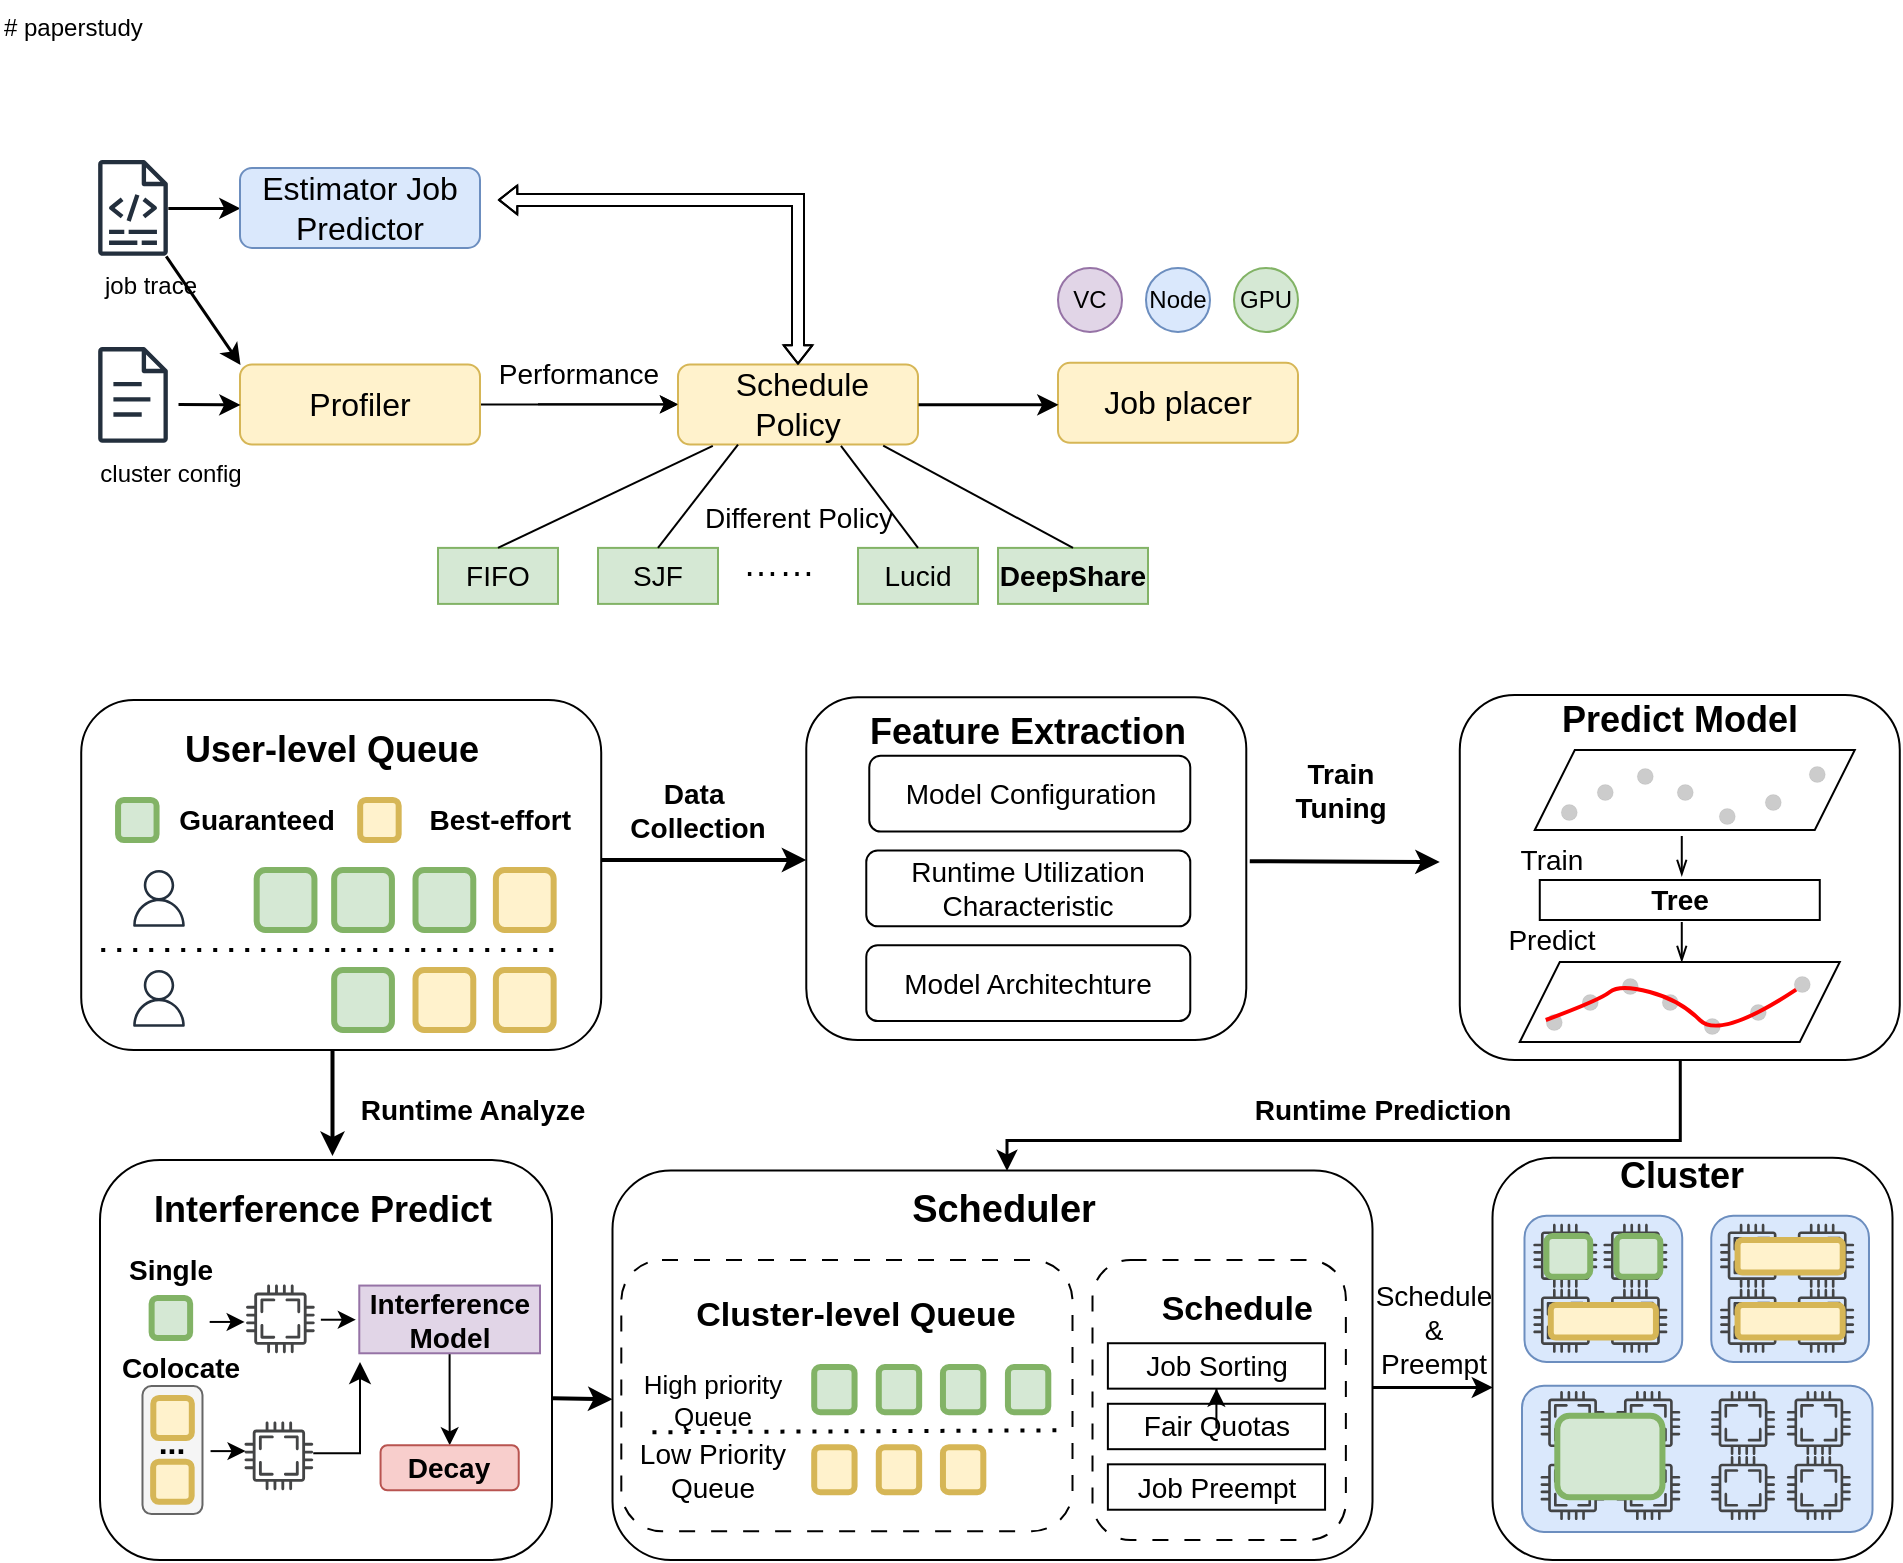 <mxfile version="27.1.4">
  <diagram name="第 1 页" id="ABzZHKfXULCw4IhOzsu9">
    <mxGraphModel dx="1331" dy="750" grid="1" gridSize="10" guides="1" tooltips="1" connect="1" arrows="1" fold="1" page="1" pageScale="1" pageWidth="827" pageHeight="1169" math="0" shadow="0">
      <root>
        <mxCell id="0" />
        <mxCell id="1" parent="0" />
        <mxCell id="UXsoULaOb-CFDUxVeVmg-1" value="# paperstudy" style="text;whiteSpace=wrap;html=1;" parent="1" vertex="1">
          <mxGeometry x="40" y="40" width="100" height="40" as="geometry" />
        </mxCell>
        <mxCell id="UXsoULaOb-CFDUxVeVmg-2" value="" style="sketch=0;outlineConnect=0;fontColor=#232F3E;gradientColor=none;fillColor=#232F3D;strokeColor=none;dashed=0;verticalLabelPosition=bottom;verticalAlign=top;align=center;html=1;fontSize=12;fontStyle=0;aspect=fixed;pointerEvents=1;shape=mxgraph.aws4.document;" parent="1" vertex="1">
          <mxGeometry x="89" y="213.53" width="35" height="47.89" as="geometry" />
        </mxCell>
        <mxCell id="UXsoULaOb-CFDUxVeVmg-3" value="" style="sketch=0;outlineConnect=0;fontColor=#232F3E;gradientColor=none;fillColor=#232F3D;strokeColor=none;dashed=0;verticalLabelPosition=bottom;verticalAlign=top;align=center;html=1;fontSize=12;fontStyle=0;aspect=fixed;pointerEvents=1;shape=mxgraph.aws4.logs;" parent="1" vertex="1">
          <mxGeometry x="89" y="120" width="35" height="47.9" as="geometry" />
        </mxCell>
        <mxCell id="UXsoULaOb-CFDUxVeVmg-4" value="job trace" style="text;html=1;align=center;verticalAlign=middle;resizable=0;points=[];autosize=1;strokeColor=none;fillColor=none;fontFamily=Helvetica;fontSize=12;fontColor=default;" parent="1" vertex="1">
          <mxGeometry x="80" y="167.9" width="70" height="30" as="geometry" />
        </mxCell>
        <mxCell id="UXsoULaOb-CFDUxVeVmg-5" value="cluster config" style="text;html=1;align=center;verticalAlign=middle;resizable=0;points=[];autosize=1;strokeColor=none;fillColor=none;fontFamily=Helvetica;fontSize=12;fontColor=default;" parent="1" vertex="1">
          <mxGeometry x="80" y="262.26" width="90" height="30" as="geometry" />
        </mxCell>
        <mxCell id="UXsoULaOb-CFDUxVeVmg-6" value="" style="endArrow=classic;html=1;rounded=0;fontFamily=Helvetica;fontSize=12;fontColor=default;entryX=0;entryY=0.5;entryDx=0;entryDy=0;strokeWidth=1.5;" parent="1" source="UXsoULaOb-CFDUxVeVmg-3" target="UXsoULaOb-CFDUxVeVmg-8" edge="1">
          <mxGeometry width="50" height="50" relative="1" as="geometry">
            <mxPoint x="98" y="182.95" as="sourcePoint" />
            <mxPoint x="158" y="163.1" as="targetPoint" />
          </mxGeometry>
        </mxCell>
        <mxCell id="UXsoULaOb-CFDUxVeVmg-7" value="" style="endArrow=classic;html=1;rounded=0;fontFamily=Helvetica;fontSize=12;fontColor=default;entryX=0;entryY=0;entryDx=0;entryDy=0;strokeWidth=1.5;" parent="1" source="UXsoULaOb-CFDUxVeVmg-3" target="UXsoULaOb-CFDUxVeVmg-10" edge="1">
          <mxGeometry width="50" height="50" relative="1" as="geometry">
            <mxPoint x="110" y="183.95" as="sourcePoint" />
            <mxPoint x="160" y="204.8" as="targetPoint" />
          </mxGeometry>
        </mxCell>
        <mxCell id="UXsoULaOb-CFDUxVeVmg-8" value="&lt;font style=&quot;font-size: 16px;&quot;&gt;Estimator Job Predictor&lt;/font&gt;" style="rounded=1;whiteSpace=wrap;html=1;strokeColor=#6c8ebf;strokeWidth=1;align=center;verticalAlign=middle;fontFamily=Helvetica;fontSize=14;fillColor=#dae8fc;" parent="1" vertex="1">
          <mxGeometry x="160" y="123.95" width="120" height="40" as="geometry" />
        </mxCell>
        <mxCell id="UXsoULaOb-CFDUxVeVmg-9" value="" style="edgeStyle=orthogonalEdgeStyle;rounded=0;orthogonalLoop=1;jettySize=auto;html=1;fontFamily=Helvetica;fontSize=12;fontColor=default;" parent="1" source="UXsoULaOb-CFDUxVeVmg-10" target="UXsoULaOb-CFDUxVeVmg-12" edge="1">
          <mxGeometry relative="1" as="geometry" />
        </mxCell>
        <mxCell id="UXsoULaOb-CFDUxVeVmg-10" value="&lt;font style=&quot;font-size: 16px;&quot;&gt;Profiler&lt;/font&gt;" style="rounded=1;whiteSpace=wrap;html=1;strokeColor=#d6b656;strokeWidth=1;align=center;verticalAlign=middle;fontFamily=Helvetica;fontSize=15;fillColor=#fff2cc;" parent="1" vertex="1">
          <mxGeometry x="160" y="222.26" width="120" height="40" as="geometry" />
        </mxCell>
        <mxCell id="UXsoULaOb-CFDUxVeVmg-11" value="" style="endArrow=classic;html=1;rounded=0;fontFamily=Helvetica;fontSize=12;fontColor=default;entryX=0;entryY=0.5;entryDx=0;entryDy=0;strokeWidth=1.5;" parent="1" target="UXsoULaOb-CFDUxVeVmg-10" edge="1">
          <mxGeometry width="50" height="50" relative="1" as="geometry">
            <mxPoint x="129" y="241.95" as="sourcePoint" />
            <mxPoint x="150" y="192.26" as="targetPoint" />
          </mxGeometry>
        </mxCell>
        <mxCell id="UXsoULaOb-CFDUxVeVmg-12" value="&lt;font style=&quot;font-size: 16px;&quot;&gt;&amp;nbsp;Schedule Policy&lt;/font&gt;" style="rounded=1;whiteSpace=wrap;html=1;strokeColor=#d6b656;strokeWidth=1;align=center;verticalAlign=middle;fontFamily=Helvetica;fontSize=14;fillColor=#fff2cc;" parent="1" vertex="1">
          <mxGeometry x="379" y="222.26" width="120" height="40" as="geometry" />
        </mxCell>
        <mxCell id="UXsoULaOb-CFDUxVeVmg-13" value="" style="shape=flexArrow;endArrow=classic;startArrow=classic;html=1;rounded=0;fontFamily=Helvetica;fontSize=12;fontColor=default;width=6;endSize=2.714;entryX=0.5;entryY=0;entryDx=0;entryDy=0;startWidth=7.429;startSize=2.714;endWidth=7.429;" parent="1" target="UXsoULaOb-CFDUxVeVmg-12" edge="1">
          <mxGeometry width="100" height="100" relative="1" as="geometry">
            <mxPoint x="289" y="139.95" as="sourcePoint" />
            <mxPoint x="499.52" y="220.57" as="targetPoint" />
            <Array as="points">
              <mxPoint x="439" y="139.95" />
            </Array>
          </mxGeometry>
        </mxCell>
        <mxCell id="UXsoULaOb-CFDUxVeVmg-14" value="&lt;font style=&quot;font-size: 16px;&quot;&gt;Job placer&lt;/font&gt;" style="rounded=1;whiteSpace=wrap;html=1;strokeColor=#d6b656;strokeWidth=1;align=center;verticalAlign=middle;fontFamily=Helvetica;fontSize=14;fillColor=#fff2cc;" parent="1" vertex="1">
          <mxGeometry x="569" y="221.42" width="120" height="40" as="geometry" />
        </mxCell>
        <mxCell id="UXsoULaOb-CFDUxVeVmg-15" value="" style="endArrow=classic;html=1;rounded=0;fontFamily=Helvetica;fontSize=12;fontColor=default;" parent="1" edge="1">
          <mxGeometry width="50" height="50" relative="1" as="geometry">
            <mxPoint x="309" y="242.15" as="sourcePoint" />
            <mxPoint x="379" y="242.15" as="targetPoint" />
          </mxGeometry>
        </mxCell>
        <mxCell id="UXsoULaOb-CFDUxVeVmg-16" value="" style="endArrow=classic;html=1;rounded=0;fontFamily=Helvetica;fontSize=12;fontColor=default;strokeWidth=1.5;" parent="1" edge="1">
          <mxGeometry width="50" height="50" relative="1" as="geometry">
            <mxPoint x="499" y="242.15" as="sourcePoint" />
            <mxPoint x="569" y="242.15" as="targetPoint" />
          </mxGeometry>
        </mxCell>
        <mxCell id="UXsoULaOb-CFDUxVeVmg-17" value="&lt;font style=&quot;font-size: 14px;&quot;&gt;Performance&lt;/font&gt;" style="text;html=1;align=center;verticalAlign=middle;resizable=0;points=[];autosize=1;fontFamily=Helvetica;fontSize=12;strokeWidth=1.5;fontStyle=0" parent="1" vertex="1">
          <mxGeometry x="279" y="212.47" width="100" height="30" as="geometry" />
        </mxCell>
        <mxCell id="UXsoULaOb-CFDUxVeVmg-18" value="Node" style="ellipse;whiteSpace=wrap;html=1;aspect=fixed;fillColor=#dae8fc;strokeColor=#6c8ebf;" parent="1" vertex="1">
          <mxGeometry x="613" y="173.95" width="32" height="32" as="geometry" />
        </mxCell>
        <mxCell id="UXsoULaOb-CFDUxVeVmg-19" value="&lt;font style=&quot;font-size: 14px;&quot;&gt;FIFO&lt;/font&gt;" style="rounded=0;whiteSpace=wrap;html=1;fillColor=#d5e8d4;strokeColor=#82b366;" parent="1" vertex="1">
          <mxGeometry x="259" y="313.95" width="60" height="28" as="geometry" />
        </mxCell>
        <mxCell id="UXsoULaOb-CFDUxVeVmg-20" value="&lt;b&gt;&lt;font style=&quot;font-size: 14px;&quot;&gt;DeepShare&lt;/font&gt;&lt;/b&gt;" style="rounded=0;whiteSpace=wrap;html=1;fillColor=#d5e8d4;strokeColor=#82b366;" parent="1" vertex="1">
          <mxGeometry x="539" y="313.95" width="75" height="28" as="geometry" />
        </mxCell>
        <mxCell id="UXsoULaOb-CFDUxVeVmg-21" value="&lt;font style=&quot;font-size: 14px;&quot;&gt;Lucid&lt;/font&gt;" style="rounded=0;whiteSpace=wrap;html=1;fillColor=#d5e8d4;strokeColor=#82b366;" parent="1" vertex="1">
          <mxGeometry x="469" y="313.95" width="60" height="28" as="geometry" />
        </mxCell>
        <mxCell id="UXsoULaOb-CFDUxVeVmg-22" value="&lt;font style=&quot;font-size: 14px;&quot;&gt;SJF&lt;/font&gt;" style="rounded=0;whiteSpace=wrap;html=1;fillColor=#d5e8d4;strokeColor=#82b366;" parent="1" vertex="1">
          <mxGeometry x="339" y="313.95" width="60" height="28" as="geometry" />
        </mxCell>
        <mxCell id="UXsoULaOb-CFDUxVeVmg-23" value="" style="endArrow=none;html=1;rounded=0;entryX=0.145;entryY=1.016;entryDx=0;entryDy=0;entryPerimeter=0;exitX=0.5;exitY=0;exitDx=0;exitDy=0;" parent="1" source="UXsoULaOb-CFDUxVeVmg-19" target="UXsoULaOb-CFDUxVeVmg-12" edge="1">
          <mxGeometry width="50" height="50" relative="1" as="geometry">
            <mxPoint x="330" y="311.42" as="sourcePoint" />
            <mxPoint x="389" y="273.95" as="targetPoint" />
          </mxGeometry>
        </mxCell>
        <mxCell id="UXsoULaOb-CFDUxVeVmg-24" value="" style="endArrow=none;html=1;rounded=0;entryX=0.25;entryY=1;entryDx=0;entryDy=0;exitX=0.5;exitY=0;exitDx=0;exitDy=0;" parent="1" source="UXsoULaOb-CFDUxVeVmg-22" target="UXsoULaOb-CFDUxVeVmg-12" edge="1">
          <mxGeometry width="50" height="50" relative="1" as="geometry">
            <mxPoint x="403" y="313.95" as="sourcePoint" />
            <mxPoint x="453" y="263.95" as="targetPoint" />
          </mxGeometry>
        </mxCell>
        <mxCell id="UXsoULaOb-CFDUxVeVmg-25" value="" style="endArrow=none;html=1;rounded=0;entryX=0.679;entryY=1.016;entryDx=0;entryDy=0;entryPerimeter=0;exitX=0.5;exitY=0;exitDx=0;exitDy=0;" parent="1" source="UXsoULaOb-CFDUxVeVmg-21" target="UXsoULaOb-CFDUxVeVmg-12" edge="1">
          <mxGeometry width="50" height="50" relative="1" as="geometry">
            <mxPoint x="509" y="313.95" as="sourcePoint" />
            <mxPoint x="559" y="263.95" as="targetPoint" />
          </mxGeometry>
        </mxCell>
        <mxCell id="UXsoULaOb-CFDUxVeVmg-26" value="" style="endArrow=none;html=1;rounded=0;entryX=0.855;entryY=1.014;entryDx=0;entryDy=0;entryPerimeter=0;exitX=0.5;exitY=0;exitDx=0;exitDy=0;" parent="1" source="UXsoULaOb-CFDUxVeVmg-20" target="UXsoULaOb-CFDUxVeVmg-12" edge="1">
          <mxGeometry width="50" height="50" relative="1" as="geometry">
            <mxPoint x="589" y="313.95" as="sourcePoint" />
            <mxPoint x="639" y="263.95" as="targetPoint" />
          </mxGeometry>
        </mxCell>
        <mxCell id="UXsoULaOb-CFDUxVeVmg-27" value="&lt;font style=&quot;font-size: 18px;&quot;&gt;……&lt;/font&gt;" style="text;html=1;align=center;verticalAlign=middle;resizable=0;points=[];autosize=1;strokeColor=none;fillColor=none;" parent="1" vertex="1">
          <mxGeometry x="399" y="301.95" width="60" height="40" as="geometry" />
        </mxCell>
        <mxCell id="UXsoULaOb-CFDUxVeVmg-28" value="&lt;font style=&quot;font-size: 14px;&quot;&gt;Different Policy&lt;/font&gt;" style="text;html=1;align=center;verticalAlign=middle;resizable=0;points=[];autosize=1;strokeColor=none;fillColor=none;" parent="1" vertex="1">
          <mxGeometry x="379" y="283.95" width="120" height="30" as="geometry" />
        </mxCell>
        <mxCell id="UXsoULaOb-CFDUxVeVmg-29" value="GPU" style="ellipse;whiteSpace=wrap;html=1;aspect=fixed;fillColor=#d5e8d4;strokeColor=#82b366;" parent="1" vertex="1">
          <mxGeometry x="657" y="173.95" width="32" height="32" as="geometry" />
        </mxCell>
        <mxCell id="UXsoULaOb-CFDUxVeVmg-30" value="VC" style="ellipse;whiteSpace=wrap;html=1;aspect=fixed;fillColor=#e1d5e7;strokeColor=#9673a6;" parent="1" vertex="1">
          <mxGeometry x="569" y="173.95" width="32" height="32" as="geometry" />
        </mxCell>
        <mxCell id="UXsoULaOb-CFDUxVeVmg-31" value="" style="rounded=1;whiteSpace=wrap;html=1;align=center;verticalAlign=middle;fontFamily=Helvetica;fontSize=12;" parent="1" vertex="1">
          <mxGeometry x="90" y="620" width="226" height="200" as="geometry" />
        </mxCell>
        <mxCell id="UXsoULaOb-CFDUxVeVmg-32" value="" style="edgeStyle=orthogonalEdgeStyle;rounded=0;orthogonalLoop=1;jettySize=auto;html=1;fontFamily=Helvetica;fontSize=12;fontColor=default;strokeWidth=1.5;exitX=0.5;exitY=1;exitDx=0;exitDy=0;" parent="1" source="UXsoULaOb-CFDUxVeVmg-33" target="UXsoULaOb-CFDUxVeVmg-40" edge="1">
          <mxGeometry relative="1" as="geometry">
            <Array as="points">
              <mxPoint x="880.25" y="610" />
              <mxPoint x="543.25" y="610" />
            </Array>
          </mxGeometry>
        </mxCell>
        <mxCell id="UXsoULaOb-CFDUxVeVmg-33" value="" style="rounded=1;whiteSpace=wrap;html=1;align=center;verticalAlign=middle;fontFamily=Helvetica;fontSize=12;" parent="1" vertex="1">
          <mxGeometry x="769.89" y="387.5" width="220" height="182.5" as="geometry" />
        </mxCell>
        <mxCell id="UXsoULaOb-CFDUxVeVmg-34" value="&lt;b style=&quot;&quot;&gt;&lt;font style=&quot;font-size: 18px;&quot;&gt;Predict Model&lt;/font&gt;&lt;/b&gt;" style="rounded=0;whiteSpace=wrap;html=1;strokeColor=none;align=center;verticalAlign=middle;fontFamily=Helvetica;fontSize=12;fontColor=default;fillColor=none;" parent="1" vertex="1">
          <mxGeometry x="774.89" y="385" width="210" height="30" as="geometry" />
        </mxCell>
        <mxCell id="UXsoULaOb-CFDUxVeVmg-35" value="&lt;font style=&quot;font-size: 14px;&quot;&gt;Train&lt;/font&gt;" style="rounded=0;whiteSpace=wrap;html=1;strokeColor=none;align=center;verticalAlign=middle;fontFamily=Helvetica;fontSize=12;fontColor=default;fillColor=none;" parent="1" vertex="1">
          <mxGeometry x="755.89" y="440" width="120" height="60" as="geometry" />
        </mxCell>
        <mxCell id="UXsoULaOb-CFDUxVeVmg-36" value="&lt;font style=&quot;font-size: 14px;&quot;&gt;Predict&lt;/font&gt;" style="rounded=0;whiteSpace=wrap;html=1;strokeColor=none;align=center;verticalAlign=middle;fontFamily=Helvetica;fontSize=12;fontColor=default;fillColor=none;" parent="1" vertex="1">
          <mxGeometry x="755.89" y="480" width="120" height="60" as="geometry" />
        </mxCell>
        <mxCell id="UXsoULaOb-CFDUxVeVmg-37" value="" style="endArrow=classic;html=1;rounded=0;fontFamily=Helvetica;fontSize=12;fontColor=default;strokeWidth=2;" parent="1" edge="1">
          <mxGeometry width="50" height="50" relative="1" as="geometry">
            <mxPoint x="664.89" y="470.58" as="sourcePoint" />
            <mxPoint x="759.89" y="471" as="targetPoint" />
          </mxGeometry>
        </mxCell>
        <mxCell id="UXsoULaOb-CFDUxVeVmg-38" value="&lt;b&gt;&lt;font style=&quot;font-size: 14px;&quot;&gt;Train&lt;/font&gt;&lt;/b&gt;&lt;div&gt;&lt;b&gt;&lt;font style=&quot;font-size: 14px;&quot;&gt;Tuning&lt;/font&gt;&lt;/b&gt;&lt;/div&gt;" style="text;html=1;align=center;verticalAlign=middle;resizable=0;points=[];autosize=1;strokeColor=none;fillColor=none;fontFamily=Helvetica;fontSize=12;fontColor=default;" parent="1" vertex="1">
          <mxGeometry x="674.89" y="410" width="70" height="50" as="geometry" />
        </mxCell>
        <mxCell id="UXsoULaOb-CFDUxVeVmg-39" value="&lt;font style=&quot;font-size: 14px;&quot;&gt;&lt;b&gt;Runtime Analyze&lt;/b&gt;&lt;/font&gt;" style="text;html=1;align=center;verticalAlign=middle;resizable=0;points=[];autosize=1;strokeColor=none;fillColor=none;fontFamily=Helvetica;fontSize=12;fontColor=default;" parent="1" vertex="1">
          <mxGeometry x="206.25" y="580" width="140" height="30" as="geometry" />
        </mxCell>
        <mxCell id="UXsoULaOb-CFDUxVeVmg-40" value="" style="rounded=1;whiteSpace=wrap;html=1;align=center;verticalAlign=middle;fontFamily=Helvetica;fontSize=12;" parent="1" vertex="1">
          <mxGeometry x="346.25" y="625.25" width="380" height="194.75" as="geometry" />
        </mxCell>
        <mxCell id="UXsoULaOb-CFDUxVeVmg-41" value="&lt;b style=&quot;&quot;&gt;&lt;font style=&quot;font-size: 19px;&quot;&gt;Scheduler&lt;/font&gt;&lt;/b&gt;" style="rounded=0;whiteSpace=wrap;html=1;strokeColor=none;align=center;verticalAlign=middle;fontFamily=Helvetica;fontSize=12;fontColor=default;fillColor=none;" parent="1" vertex="1">
          <mxGeometry x="437.14" y="615.25" width="210" height="60" as="geometry" />
        </mxCell>
        <mxCell id="UXsoULaOb-CFDUxVeVmg-42" value="&lt;b style=&quot;&quot;&gt;&lt;font style=&quot;font-size: 18px;&quot;&gt;Interference Predict&lt;/font&gt;&lt;/b&gt;" style="rounded=0;whiteSpace=wrap;html=1;strokeColor=none;align=center;verticalAlign=middle;fontFamily=Helvetica;fontSize=12;fontColor=default;fillColor=none;" parent="1" vertex="1">
          <mxGeometry x="80" y="630" width="243" height="29.75" as="geometry" />
        </mxCell>
        <mxCell id="UXsoULaOb-CFDUxVeVmg-43" value="&lt;font style=&quot;font-size: 14px;&quot;&gt;&lt;b&gt;Runtime Prediction&lt;/b&gt;&lt;/font&gt;" style="text;html=1;align=center;verticalAlign=middle;resizable=0;points=[];autosize=1;strokeColor=none;fillColor=none;fontFamily=Helvetica;fontSize=12;fontColor=default;" parent="1" vertex="1">
          <mxGeometry x="656.25" y="580" width="150" height="30" as="geometry" />
        </mxCell>
        <mxCell id="UXsoULaOb-CFDUxVeVmg-44" value="" style="endArrow=classic;html=1;rounded=0;fontFamily=Helvetica;fontSize=12;fontColor=default;strokeWidth=2;" parent="1" edge="1">
          <mxGeometry width="50" height="50" relative="1" as="geometry">
            <mxPoint x="316.5" y="739.12" as="sourcePoint" />
            <mxPoint x="346.25" y="739.62" as="targetPoint" />
          </mxGeometry>
        </mxCell>
        <mxCell id="UXsoULaOb-CFDUxVeVmg-45" value="" style="endArrow=classic;html=1;rounded=0;strokeWidth=2;" parent="1" edge="1">
          <mxGeometry width="50" height="50" relative="1" as="geometry">
            <mxPoint x="206.25" y="560" as="sourcePoint" />
            <mxPoint x="206.25" y="618" as="targetPoint" />
          </mxGeometry>
        </mxCell>
        <mxCell id="UXsoULaOb-CFDUxVeVmg-46" value="" style="group" parent="1" vertex="1" connectable="0">
          <mxGeometry x="350.25" y="670" width="226" height="135.63" as="geometry" />
        </mxCell>
        <mxCell id="UXsoULaOb-CFDUxVeVmg-47" value="" style="rounded=1;whiteSpace=wrap;html=1;strokeColor=default;align=center;verticalAlign=middle;fontFamily=Helvetica;fontSize=12;fontColor=default;fillColor=none;dashed=1;dashPattern=8 8;" parent="UXsoULaOb-CFDUxVeVmg-46" vertex="1">
          <mxGeometry x="0.404" width="225.596" height="135.63" as="geometry" />
        </mxCell>
        <mxCell id="UXsoULaOb-CFDUxVeVmg-48" value="&lt;b style=&quot;&quot;&gt;&lt;font style=&quot;font-size: 17px;&quot;&gt;Cluster-level Queue&lt;/font&gt;&lt;/b&gt;" style="rounded=0;whiteSpace=wrap;html=1;strokeColor=none;align=center;verticalAlign=middle;fontFamily=Helvetica;fontSize=12;fontColor=default;fillColor=none;" parent="UXsoULaOb-CFDUxVeVmg-46" vertex="1">
          <mxGeometry x="32.286" y="3.087" width="169.5" height="50.467" as="geometry" />
        </mxCell>
        <mxCell id="UXsoULaOb-CFDUxVeVmg-49" value="" style="endArrow=none;dashed=1;html=1;dashPattern=1 3;strokeWidth=2;rounded=0;exitX=0.124;exitY=0.108;exitDx=0;exitDy=0;exitPerimeter=0;" parent="UXsoULaOb-CFDUxVeVmg-46" source="UXsoULaOb-CFDUxVeVmg-55" edge="1">
          <mxGeometry width="50" height="50" relative="1" as="geometry">
            <mxPoint x="8.677" y="85.163" as="sourcePoint" />
            <mxPoint x="217.929" y="85.163" as="targetPoint" />
          </mxGeometry>
        </mxCell>
        <mxCell id="UXsoULaOb-CFDUxVeVmg-50" value="" style="rounded=1;whiteSpace=wrap;html=1;fillColor=#d5e8d4;strokeColor=#82b366;strokeWidth=3;" parent="UXsoULaOb-CFDUxVeVmg-46" vertex="1">
          <mxGeometry x="96.857" y="53.554" width="20.179" height="22.548" as="geometry" />
        </mxCell>
        <mxCell id="UXsoULaOb-CFDUxVeVmg-51" value="" style="rounded=1;whiteSpace=wrap;html=1;fillColor=#d5e8d4;strokeColor=#82b366;strokeWidth=3;" parent="UXsoULaOb-CFDUxVeVmg-46" vertex="1">
          <mxGeometry x="129.143" y="53.554" width="20.179" height="22.548" as="geometry" />
        </mxCell>
        <mxCell id="UXsoULaOb-CFDUxVeVmg-52" value="" style="rounded=1;whiteSpace=wrap;html=1;fillColor=#d5e8d4;strokeColor=#82b366;strokeWidth=3;" parent="UXsoULaOb-CFDUxVeVmg-46" vertex="1">
          <mxGeometry x="161.227" y="53.554" width="20.179" height="22.548" as="geometry" />
        </mxCell>
        <mxCell id="UXsoULaOb-CFDUxVeVmg-53" value="" style="rounded=1;whiteSpace=wrap;html=1;fillColor=#d5e8d4;strokeColor=#82b366;strokeWidth=3;" parent="UXsoULaOb-CFDUxVeVmg-46" vertex="1">
          <mxGeometry x="193.714" y="53.554" width="20.179" height="22.548" as="geometry" />
        </mxCell>
        <mxCell id="UXsoULaOb-CFDUxVeVmg-54" value="&lt;font style=&quot;font-size: 13px;&quot;&gt;High priority Queue&lt;/font&gt;" style="text;whiteSpace=wrap;html=1;fontFamily=Helvetica;fontSize=12;fontColor=default;align=center;" parent="UXsoULaOb-CFDUxVeVmg-46" vertex="1">
          <mxGeometry x="10.004" y="48.009" width="72.643" height="33.641" as="geometry" />
        </mxCell>
        <mxCell id="UXsoULaOb-CFDUxVeVmg-55" value="&lt;font style=&quot;font-size: 14px;&quot;&gt;Low Priority Queue&lt;/font&gt;" style="text;whiteSpace=wrap;html=1;fontFamily=Helvetica;fontSize=12;fontColor=default;align=center;" parent="UXsoULaOb-CFDUxVeVmg-46" vertex="1">
          <mxGeometry x="5.969" y="82.48" width="80.714" height="33.641" as="geometry" />
        </mxCell>
        <mxCell id="UXsoULaOb-CFDUxVeVmg-56" value="" style="rounded=1;whiteSpace=wrap;html=1;fillColor=#fff2cc;strokeColor=#d6b656;strokeWidth=3;" parent="UXsoULaOb-CFDUxVeVmg-46" vertex="1">
          <mxGeometry x="161.227" y="93.574" width="20.179" height="22.548" as="geometry" />
        </mxCell>
        <mxCell id="UXsoULaOb-CFDUxVeVmg-57" value="" style="rounded=1;whiteSpace=wrap;html=1;fillColor=#fff2cc;strokeColor=#d6b656;strokeWidth=3;" parent="UXsoULaOb-CFDUxVeVmg-46" vertex="1">
          <mxGeometry x="129.143" y="93.574" width="20.179" height="22.548" as="geometry" />
        </mxCell>
        <mxCell id="UXsoULaOb-CFDUxVeVmg-58" value="" style="rounded=1;whiteSpace=wrap;html=1;fillColor=#fff2cc;strokeColor=#d6b656;strokeWidth=3;" parent="UXsoULaOb-CFDUxVeVmg-46" vertex="1">
          <mxGeometry x="96.857" y="93.574" width="20.179" height="22.548" as="geometry" />
        </mxCell>
        <mxCell id="UXsoULaOb-CFDUxVeVmg-59" value="" style="group" parent="1" vertex="1" connectable="0">
          <mxGeometry x="600.25" y="670" width="157" height="140" as="geometry" />
        </mxCell>
        <mxCell id="UXsoULaOb-CFDUxVeVmg-60" value="" style="rounded=1;whiteSpace=wrap;html=1;strokeColor=default;align=center;verticalAlign=middle;fontFamily=Helvetica;fontSize=12;fontColor=default;fillColor=none;dashed=1;dashPattern=8 8;" parent="UXsoULaOb-CFDUxVeVmg-59" vertex="1">
          <mxGeometry x="-14" width="126.686" height="140" as="geometry" />
        </mxCell>
        <mxCell id="UXsoULaOb-CFDUxVeVmg-61" value="&lt;font style=&quot;font-size: 14px;&quot;&gt;Job Sorting&lt;/font&gt;" style="rounded=0;whiteSpace=wrap;html=1;strokeColor=default;align=center;verticalAlign=middle;fontFamily=Helvetica;fontSize=12;fontColor=default;fillColor=none;" parent="UXsoULaOb-CFDUxVeVmg-59" vertex="1">
          <mxGeometry x="-6.308" y="41.622" width="108.588" height="22.703" as="geometry" />
        </mxCell>
        <mxCell id="UXsoULaOb-CFDUxVeVmg-62" value="&lt;font style=&quot;font-size: 14px;&quot;&gt;Fair Quotas&lt;/font&gt;" style="rounded=0;whiteSpace=wrap;html=1;strokeColor=default;align=center;verticalAlign=middle;fontFamily=Helvetica;fontSize=12;fontColor=default;fillColor=none;" parent="UXsoULaOb-CFDUxVeVmg-59" vertex="1">
          <mxGeometry x="-6.308" y="71.892" width="108.588" height="22.703" as="geometry" />
        </mxCell>
        <mxCell id="UXsoULaOb-CFDUxVeVmg-63" value="&lt;font style=&quot;font-size: 14px;&quot;&gt;Job Preempt&lt;/font&gt;" style="rounded=0;whiteSpace=wrap;html=1;strokeColor=default;align=center;verticalAlign=middle;fontFamily=Helvetica;fontSize=12;fontColor=default;fillColor=none;" parent="UXsoULaOb-CFDUxVeVmg-59" vertex="1">
          <mxGeometry x="-6.308" y="102.162" width="108.588" height="22.703" as="geometry" />
        </mxCell>
        <mxCell id="UXsoULaOb-CFDUxVeVmg-64" style="edgeStyle=orthogonalEdgeStyle;rounded=0;orthogonalLoop=1;jettySize=auto;html=1;exitX=0.5;exitY=1;exitDx=0;exitDy=0;" parent="UXsoULaOb-CFDUxVeVmg-59" source="UXsoULaOb-CFDUxVeVmg-61" target="UXsoULaOb-CFDUxVeVmg-61" edge="1">
          <mxGeometry relative="1" as="geometry" />
        </mxCell>
        <mxCell id="UXsoULaOb-CFDUxVeVmg-65" value="&lt;b style=&quot;&quot;&gt;&lt;font style=&quot;font-size: 17px;&quot;&gt;Schedule&amp;nbsp;&lt;/font&gt;&lt;/b&gt;" style="rounded=0;whiteSpace=wrap;html=1;strokeColor=none;align=center;verticalAlign=middle;fontFamily=Helvetica;fontSize=12;fontColor=default;fillColor=none;" parent="UXsoULaOb-CFDUxVeVmg-59" vertex="1">
          <mxGeometry x="16" width="90" height="50.6" as="geometry" />
        </mxCell>
        <mxCell id="UXsoULaOb-CFDUxVeVmg-66" value="" style="endArrow=classic;html=1;rounded=0;fontFamily=Helvetica;fontSize=12;fontColor=default;strokeWidth=1.5;" parent="UXsoULaOb-CFDUxVeVmg-59" edge="1">
          <mxGeometry width="50" height="50" relative="1" as="geometry">
            <mxPoint x="126" y="63.49" as="sourcePoint" />
            <mxPoint x="186" y="63.49" as="targetPoint" />
          </mxGeometry>
        </mxCell>
        <mxCell id="UXsoULaOb-CFDUxVeVmg-67" value="&lt;font style=&quot;text-wrap-mode: nowrap; font-size: 14px;&quot;&gt;&lt;b&gt;Data&amp;nbsp;&lt;/b&gt;&lt;/font&gt;&lt;div style=&quot;text-wrap-mode: nowrap;&quot;&gt;&lt;font style=&quot;font-size: 14px;&quot;&gt;&lt;b&gt;Collection&lt;/b&gt;&lt;/font&gt;&lt;/div&gt;" style="text;html=1;align=center;verticalAlign=middle;whiteSpace=wrap;rounded=0;" parent="1" vertex="1">
          <mxGeometry x="359.18" y="430" width="60" height="30" as="geometry" />
        </mxCell>
        <mxCell id="UXsoULaOb-CFDUxVeVmg-68" value="" style="endArrow=classic;html=1;rounded=0;fontFamily=Helvetica;fontSize=12;fontColor=default;strokeWidth=2;" parent="1" edge="1">
          <mxGeometry width="50" height="50" relative="1" as="geometry">
            <mxPoint x="336.39" y="470" as="sourcePoint" />
            <mxPoint x="443.14" y="470" as="targetPoint" />
          </mxGeometry>
        </mxCell>
        <mxCell id="UXsoULaOb-CFDUxVeVmg-69" value="" style="group" parent="1" vertex="1" connectable="0">
          <mxGeometry x="443.14" y="380" width="220" height="180" as="geometry" />
        </mxCell>
        <mxCell id="UXsoULaOb-CFDUxVeVmg-70" value="&lt;div&gt;&lt;br&gt;&lt;/div&gt;&lt;div&gt;&lt;br&gt;&lt;/div&gt;&lt;div&gt;&lt;br&gt;&lt;/div&gt;&lt;div&gt;&lt;br&gt;&lt;/div&gt;&lt;div&gt;&lt;br&gt;&lt;/div&gt;&lt;div&gt;&lt;br&gt;&lt;/div&gt;&lt;div&gt;&lt;br&gt;&lt;/div&gt;&lt;div&gt;&lt;br&gt;&lt;/div&gt;" style="rounded=1;whiteSpace=wrap;html=1;align=center;verticalAlign=middle;fontFamily=Helvetica;fontSize=12;" parent="UXsoULaOb-CFDUxVeVmg-69" vertex="1">
          <mxGeometry y="8.571" width="220" height="171.429" as="geometry" />
        </mxCell>
        <mxCell id="UXsoULaOb-CFDUxVeVmg-71" value="&lt;font style=&quot;font-size: 18px;&quot;&gt;&lt;b style=&quot;&quot;&gt;Feature Extraction&lt;/b&gt;&lt;/font&gt;" style="rounded=0;whiteSpace=wrap;html=1;strokeColor=none;align=center;verticalAlign=middle;fontFamily=Helvetica;fontSize=12;fontColor=default;fillColor=none;" parent="UXsoULaOb-CFDUxVeVmg-69" vertex="1">
          <mxGeometry x="6" width="210" height="51.429" as="geometry" />
        </mxCell>
        <mxCell id="UXsoULaOb-CFDUxVeVmg-72" value="" style="group" parent="UXsoULaOb-CFDUxVeVmg-69" vertex="1" connectable="0">
          <mxGeometry x="30" y="37.895" width="162" height="132.632" as="geometry" />
        </mxCell>
        <mxCell id="UXsoULaOb-CFDUxVeVmg-73" value="&lt;font style=&quot;font-size: 14px;&quot;&gt;Model Configuration&lt;/font&gt;" style="rounded=1;whiteSpace=wrap;html=1;align=center;verticalAlign=middle;fontFamily=Helvetica;fontSize=12;" parent="UXsoULaOb-CFDUxVeVmg-72" vertex="1">
          <mxGeometry x="1.5" width="160.5" height="37.895" as="geometry" />
        </mxCell>
        <mxCell id="UXsoULaOb-CFDUxVeVmg-74" value="&lt;span style=&quot;color: light-dark(rgb(0, 0, 0), rgb(255, 255, 255)); background-color: transparent;&quot;&gt;&lt;font style=&quot;font-size: 14px;&quot;&gt;Runtime Utilization Characteristic&lt;/font&gt;&lt;/span&gt;" style="rounded=1;whiteSpace=wrap;html=1;align=center;verticalAlign=middle;fontFamily=Helvetica;fontSize=12;" parent="UXsoULaOb-CFDUxVeVmg-72" vertex="1">
          <mxGeometry y="47.368" width="162" height="37.895" as="geometry" />
        </mxCell>
        <mxCell id="UXsoULaOb-CFDUxVeVmg-75" value="&lt;font style=&quot;font-size: 14px;&quot;&gt;Model Architechture&lt;/font&gt;" style="rounded=1;whiteSpace=wrap;html=1;align=center;verticalAlign=middle;fontFamily=Helvetica;fontSize=12;" parent="UXsoULaOb-CFDUxVeVmg-72" vertex="1">
          <mxGeometry y="94.737" width="162" height="37.895" as="geometry" />
        </mxCell>
        <mxCell id="UXsoULaOb-CFDUxVeVmg-76" value="" style="group" parent="1" vertex="1" connectable="0">
          <mxGeometry x="776.25" y="610" width="210" height="210" as="geometry" />
        </mxCell>
        <mxCell id="UXsoULaOb-CFDUxVeVmg-77" value="&lt;font style=&quot;font-size: 14px;&quot;&gt;&lt;b&gt;Schedule&amp;nbsp;&lt;/b&gt;&lt;/font&gt;&lt;div&gt;&lt;font style=&quot;font-size: 14px;&quot;&gt;&lt;b&gt;&amp;amp;&lt;br&gt;Preempt&lt;/b&gt;&lt;/font&gt;&lt;/div&gt;" style="text;html=1;align=center;verticalAlign=middle;resizable=0;points=[];autosize=1;strokeColor=none;fillColor=none;fontFamily=Helvetica;fontSize=12;fontColor=default;" parent="UXsoULaOb-CFDUxVeVmg-76" vertex="1">
          <mxGeometry x="70" y="75.324" width="90" height="60" as="geometry" />
        </mxCell>
        <mxCell id="UXsoULaOb-CFDUxVeVmg-78" value="&lt;div&gt;&lt;br&gt;&lt;/div&gt;&lt;div&gt;&lt;br&gt;&lt;/div&gt;&lt;div&gt;&lt;br&gt;&lt;/div&gt;&lt;div&gt;&lt;br&gt;&lt;/div&gt;&lt;div&gt;&lt;br&gt;&lt;/div&gt;&lt;div&gt;&lt;br&gt;&lt;/div&gt;&lt;div&gt;&lt;br&gt;&lt;/div&gt;&lt;div&gt;&lt;br&gt;&lt;/div&gt;" style="rounded=1;whiteSpace=wrap;html=1;align=center;verticalAlign=middle;fontFamily=Helvetica;fontSize=12;" parent="UXsoULaOb-CFDUxVeVmg-76" vertex="1">
          <mxGeometry x="10" y="8.912" width="200" height="201.088" as="geometry" />
        </mxCell>
        <mxCell id="UXsoULaOb-CFDUxVeVmg-79" value="&lt;b style=&quot;&quot;&gt;&lt;font style=&quot;font-size: 18px;&quot;&gt;Cluster&lt;/font&gt;&lt;/b&gt;" style="rounded=0;whiteSpace=wrap;html=1;strokeColor=none;align=center;verticalAlign=middle;fontFamily=Helvetica;fontSize=12;fontColor=default;fillColor=none;" parent="UXsoULaOb-CFDUxVeVmg-76" vertex="1">
          <mxGeometry width="210" height="36.561" as="geometry" />
        </mxCell>
        <mxCell id="UXsoULaOb-CFDUxVeVmg-80" value="" style="group" parent="UXsoULaOb-CFDUxVeVmg-76" vertex="1" connectable="0">
          <mxGeometry x="23" y="36.935" width="177.002" height="166.672" as="geometry" />
        </mxCell>
        <mxCell id="UXsoULaOb-CFDUxVeVmg-81" value="" style="group" parent="UXsoULaOb-CFDUxVeVmg-80" vertex="1" connectable="0">
          <mxGeometry width="175.248" height="73.134" as="geometry" />
        </mxCell>
        <mxCell id="UXsoULaOb-CFDUxVeVmg-82" value="" style="rounded=1;whiteSpace=wrap;html=1;fillColor=#dae8fc;strokeColor=#6c8ebf;" parent="UXsoULaOb-CFDUxVeVmg-81" vertex="1">
          <mxGeometry x="3" y="0.914" width="78.861" height="73.134" as="geometry" />
        </mxCell>
        <mxCell id="UXsoULaOb-CFDUxVeVmg-83" value="" style="group" parent="UXsoULaOb-CFDUxVeVmg-81" vertex="1" connectable="0">
          <mxGeometry x="7.381" y="4.977" width="70.099" height="65.008" as="geometry" />
        </mxCell>
        <mxCell id="UXsoULaOb-CFDUxVeVmg-84" value="" style="sketch=0;pointerEvents=1;shadow=0;dashed=0;html=1;strokeColor=none;fillColor=#434445;aspect=fixed;labelPosition=center;verticalLabelPosition=bottom;verticalAlign=top;align=center;outlineConnect=0;shape=mxgraph.vvd.cpu;rounded=1;fontFamily=Helvetica;fontSize=12;fontColor=default;" parent="UXsoULaOb-CFDUxVeVmg-83" vertex="1">
          <mxGeometry x="35.05" width="32.037" height="32.037" as="geometry" />
        </mxCell>
        <mxCell id="UXsoULaOb-CFDUxVeVmg-85" value="" style="sketch=0;pointerEvents=1;shadow=0;dashed=0;html=1;strokeColor=none;fillColor=#434445;aspect=fixed;labelPosition=center;verticalLabelPosition=bottom;verticalAlign=top;align=center;outlineConnect=0;shape=mxgraph.vvd.cpu;rounded=1;fontFamily=Helvetica;fontSize=12;fontColor=default;" parent="UXsoULaOb-CFDUxVeVmg-83" vertex="1">
          <mxGeometry width="32.037" height="32.037" as="geometry" />
        </mxCell>
        <mxCell id="UXsoULaOb-CFDUxVeVmg-86" value="" style="sketch=0;pointerEvents=1;shadow=0;dashed=0;html=1;strokeColor=none;fillColor=#434445;aspect=fixed;labelPosition=center;verticalLabelPosition=bottom;verticalAlign=top;align=center;outlineConnect=0;shape=mxgraph.vvd.cpu;rounded=1;fontFamily=Helvetica;fontSize=12;fontColor=default;" parent="UXsoULaOb-CFDUxVeVmg-83" vertex="1">
          <mxGeometry x="35.05" y="32.504" width="32.037" height="32.037" as="geometry" />
        </mxCell>
        <mxCell id="UXsoULaOb-CFDUxVeVmg-87" value="" style="sketch=0;pointerEvents=1;shadow=0;dashed=0;html=1;strokeColor=none;fillColor=#434445;aspect=fixed;labelPosition=center;verticalLabelPosition=bottom;verticalAlign=top;align=center;outlineConnect=0;shape=mxgraph.vvd.cpu;rounded=1;fontFamily=Helvetica;fontSize=12;fontColor=default;" parent="UXsoULaOb-CFDUxVeVmg-83" vertex="1">
          <mxGeometry y="32.504" width="32.037" height="32.037" as="geometry" />
        </mxCell>
        <mxCell id="UXsoULaOb-CFDUxVeVmg-88" value="" style="rounded=1;whiteSpace=wrap;html=1;fillColor=#fff2cc;strokeColor=#d6b656;strokeWidth=3;" parent="UXsoULaOb-CFDUxVeVmg-83" vertex="1">
          <mxGeometry x="8.762" y="40.63" width="52.574" height="16.252" as="geometry" />
        </mxCell>
        <mxCell id="UXsoULaOb-CFDUxVeVmg-89" value="" style="rounded=1;whiteSpace=wrap;html=1;fillColor=#d5e8d4;strokeColor=#82b366;strokeWidth=3;" parent="UXsoULaOb-CFDUxVeVmg-83" vertex="1">
          <mxGeometry x="6.572" y="6.095" width="21.906" height="20.315" as="geometry" />
        </mxCell>
        <mxCell id="UXsoULaOb-CFDUxVeVmg-90" value="" style="rounded=1;whiteSpace=wrap;html=1;fillColor=#d5e8d4;strokeColor=#82b366;strokeWidth=3;" parent="UXsoULaOb-CFDUxVeVmg-83" vertex="1">
          <mxGeometry x="41.621" y="6.095" width="21.906" height="20.315" as="geometry" />
        </mxCell>
        <mxCell id="UXsoULaOb-CFDUxVeVmg-91" value="" style="group" parent="UXsoULaOb-CFDUxVeVmg-81" vertex="1" connectable="0">
          <mxGeometry x="96.386" y="0.914" width="78.861" height="73.134" as="geometry" />
        </mxCell>
        <mxCell id="UXsoULaOb-CFDUxVeVmg-92" value="" style="rounded=1;whiteSpace=wrap;html=1;fillColor=#dae8fc;strokeColor=#6c8ebf;" parent="UXsoULaOb-CFDUxVeVmg-91" vertex="1">
          <mxGeometry width="78.861" height="73.134" as="geometry" />
        </mxCell>
        <mxCell id="UXsoULaOb-CFDUxVeVmg-93" value="" style="group" parent="UXsoULaOb-CFDUxVeVmg-91" vertex="1" connectable="0">
          <mxGeometry x="4.381" y="4.063" width="70.099" height="65.008" as="geometry" />
        </mxCell>
        <mxCell id="UXsoULaOb-CFDUxVeVmg-94" value="" style="sketch=0;pointerEvents=1;shadow=0;dashed=0;html=1;strokeColor=none;fillColor=#434445;aspect=fixed;labelPosition=center;verticalLabelPosition=bottom;verticalAlign=top;align=center;outlineConnect=0;shape=mxgraph.vvd.cpu;rounded=1;fontFamily=Helvetica;fontSize=12;fontColor=default;" parent="UXsoULaOb-CFDUxVeVmg-93" vertex="1">
          <mxGeometry x="35.05" width="32.037" height="32.037" as="geometry" />
        </mxCell>
        <mxCell id="UXsoULaOb-CFDUxVeVmg-95" value="" style="sketch=0;pointerEvents=1;shadow=0;dashed=0;html=1;strokeColor=none;fillColor=#434445;aspect=fixed;labelPosition=center;verticalLabelPosition=bottom;verticalAlign=top;align=center;outlineConnect=0;shape=mxgraph.vvd.cpu;rounded=1;fontFamily=Helvetica;fontSize=12;fontColor=default;" parent="UXsoULaOb-CFDUxVeVmg-93" vertex="1">
          <mxGeometry width="32.037" height="32.037" as="geometry" />
        </mxCell>
        <mxCell id="UXsoULaOb-CFDUxVeVmg-96" value="" style="sketch=0;pointerEvents=1;shadow=0;dashed=0;html=1;strokeColor=none;fillColor=#434445;aspect=fixed;labelPosition=center;verticalLabelPosition=bottom;verticalAlign=top;align=center;outlineConnect=0;shape=mxgraph.vvd.cpu;rounded=1;fontFamily=Helvetica;fontSize=12;fontColor=default;" parent="UXsoULaOb-CFDUxVeVmg-93" vertex="1">
          <mxGeometry x="35.05" y="32.504" width="32.037" height="32.037" as="geometry" />
        </mxCell>
        <mxCell id="UXsoULaOb-CFDUxVeVmg-97" value="" style="sketch=0;pointerEvents=1;shadow=0;dashed=0;html=1;strokeColor=none;fillColor=#434445;aspect=fixed;labelPosition=center;verticalLabelPosition=bottom;verticalAlign=top;align=center;outlineConnect=0;shape=mxgraph.vvd.cpu;rounded=1;fontFamily=Helvetica;fontSize=12;fontColor=default;" parent="UXsoULaOb-CFDUxVeVmg-93" vertex="1">
          <mxGeometry y="32.504" width="32.037" height="32.037" as="geometry" />
        </mxCell>
        <mxCell id="UXsoULaOb-CFDUxVeVmg-98" value="" style="rounded=1;whiteSpace=wrap;html=1;fillColor=#fff2cc;strokeColor=#d6b656;strokeWidth=3;" parent="UXsoULaOb-CFDUxVeVmg-93" vertex="1">
          <mxGeometry x="8.762" y="8.126" width="52.574" height="16.252" as="geometry" />
        </mxCell>
        <mxCell id="UXsoULaOb-CFDUxVeVmg-99" value="" style="rounded=1;whiteSpace=wrap;html=1;fillColor=#fff2cc;strokeColor=#d6b656;strokeWidth=3;" parent="UXsoULaOb-CFDUxVeVmg-93" vertex="1">
          <mxGeometry x="8.762" y="40.63" width="52.574" height="16.252" as="geometry" />
        </mxCell>
        <mxCell id="UXsoULaOb-CFDUxVeVmg-100" value="" style="group" parent="UXsoULaOb-CFDUxVeVmg-80" vertex="1" connectable="0">
          <mxGeometry x="1.752" y="85.925" width="175.25" height="81.349" as="geometry" />
        </mxCell>
        <mxCell id="UXsoULaOb-CFDUxVeVmg-101" value="" style="rounded=1;whiteSpace=wrap;html=1;fillColor=#dae8fc;strokeColor=#6c8ebf;" parent="UXsoULaOb-CFDUxVeVmg-100" vertex="1">
          <mxGeometry width="175.25" height="73.123" as="geometry" />
        </mxCell>
        <mxCell id="UXsoULaOb-CFDUxVeVmg-102" value="" style="group" parent="UXsoULaOb-CFDUxVeVmg-100" vertex="1" connectable="0">
          <mxGeometry x="9.246" y="2.651" width="75.783" height="65.079" as="geometry" />
        </mxCell>
        <mxCell id="UXsoULaOb-CFDUxVeVmg-103" value="" style="sketch=0;pointerEvents=1;shadow=0;dashed=0;html=1;strokeColor=none;fillColor=#434445;aspect=fixed;labelPosition=center;verticalLabelPosition=bottom;verticalAlign=top;align=center;outlineConnect=0;shape=mxgraph.vvd.cpu;rounded=1;fontFamily=Helvetica;fontSize=12;fontColor=default;" parent="UXsoULaOb-CFDUxVeVmg-102" vertex="1">
          <mxGeometry x="37.891" width="32.037" height="32.037" as="geometry" />
        </mxCell>
        <mxCell id="UXsoULaOb-CFDUxVeVmg-104" value="" style="sketch=0;pointerEvents=1;shadow=0;dashed=0;html=1;strokeColor=none;fillColor=#434445;aspect=fixed;labelPosition=center;verticalLabelPosition=bottom;verticalAlign=top;align=center;outlineConnect=0;shape=mxgraph.vvd.cpu;rounded=1;fontFamily=Helvetica;fontSize=12;fontColor=default;" parent="UXsoULaOb-CFDUxVeVmg-102" vertex="1">
          <mxGeometry width="32.037" height="32.037" as="geometry" />
        </mxCell>
        <mxCell id="UXsoULaOb-CFDUxVeVmg-105" value="" style="sketch=0;pointerEvents=1;shadow=0;dashed=0;html=1;strokeColor=none;fillColor=#434445;aspect=fixed;labelPosition=center;verticalLabelPosition=bottom;verticalAlign=top;align=center;outlineConnect=0;shape=mxgraph.vvd.cpu;rounded=1;fontFamily=Helvetica;fontSize=12;fontColor=default;" parent="UXsoULaOb-CFDUxVeVmg-102" vertex="1">
          <mxGeometry x="37.891" y="32.54" width="32.037" height="32.037" as="geometry" />
        </mxCell>
        <mxCell id="UXsoULaOb-CFDUxVeVmg-106" value="" style="sketch=0;pointerEvents=1;shadow=0;dashed=0;html=1;strokeColor=none;fillColor=#434445;aspect=fixed;labelPosition=center;verticalLabelPosition=bottom;verticalAlign=top;align=center;outlineConnect=0;shape=mxgraph.vvd.cpu;rounded=1;fontFamily=Helvetica;fontSize=12;fontColor=default;" parent="UXsoULaOb-CFDUxVeVmg-102" vertex="1">
          <mxGeometry y="32.54" width="32.037" height="32.037" as="geometry" />
        </mxCell>
        <mxCell id="UXsoULaOb-CFDUxVeVmg-107" value="" style="rounded=1;whiteSpace=wrap;html=1;fillColor=#d5e8d4;strokeColor=#82b366;strokeWidth=3;" parent="UXsoULaOb-CFDUxVeVmg-102" vertex="1">
          <mxGeometry x="8.403" y="12.406" width="52.574" height="40.675" as="geometry" />
        </mxCell>
        <mxCell id="UXsoULaOb-CFDUxVeVmg-108" value="" style="group" parent="UXsoULaOb-CFDUxVeVmg-100" vertex="1" connectable="0">
          <mxGeometry x="94.502" y="0.823" width="75.783" height="65.079" as="geometry" />
        </mxCell>
        <mxCell id="UXsoULaOb-CFDUxVeVmg-109" value="" style="sketch=0;pointerEvents=1;shadow=0;dashed=0;html=1;strokeColor=none;fillColor=#434445;aspect=fixed;labelPosition=center;verticalLabelPosition=bottom;verticalAlign=top;align=center;outlineConnect=0;shape=mxgraph.vvd.cpu;rounded=1;fontFamily=Helvetica;fontSize=12;fontColor=default;" parent="UXsoULaOb-CFDUxVeVmg-108" vertex="1">
          <mxGeometry x="37.891" y="1.828" width="32.037" height="32.037" as="geometry" />
        </mxCell>
        <mxCell id="UXsoULaOb-CFDUxVeVmg-110" value="" style="sketch=0;pointerEvents=1;shadow=0;dashed=0;html=1;strokeColor=none;fillColor=#434445;aspect=fixed;labelPosition=center;verticalLabelPosition=bottom;verticalAlign=top;align=center;outlineConnect=0;shape=mxgraph.vvd.cpu;rounded=1;fontFamily=Helvetica;fontSize=12;fontColor=default;" parent="UXsoULaOb-CFDUxVeVmg-108" vertex="1">
          <mxGeometry y="1.828" width="32.037" height="32.037" as="geometry" />
        </mxCell>
        <mxCell id="UXsoULaOb-CFDUxVeVmg-111" value="" style="sketch=0;pointerEvents=1;shadow=0;dashed=0;html=1;strokeColor=none;fillColor=#434445;aspect=fixed;labelPosition=center;verticalLabelPosition=bottom;verticalAlign=top;align=center;outlineConnect=0;shape=mxgraph.vvd.cpu;rounded=1;fontFamily=Helvetica;fontSize=12;fontColor=default;" parent="UXsoULaOb-CFDUxVeVmg-108" vertex="1">
          <mxGeometry x="37.891" y="34.368" width="32.037" height="32.037" as="geometry" />
        </mxCell>
        <mxCell id="UXsoULaOb-CFDUxVeVmg-112" value="" style="sketch=0;pointerEvents=1;shadow=0;dashed=0;html=1;strokeColor=none;fillColor=#434445;aspect=fixed;labelPosition=center;verticalLabelPosition=bottom;verticalAlign=top;align=center;outlineConnect=0;shape=mxgraph.vvd.cpu;rounded=1;fontFamily=Helvetica;fontSize=12;fontColor=default;" parent="UXsoULaOb-CFDUxVeVmg-108" vertex="1">
          <mxGeometry y="34.368" width="32.037" height="32.037" as="geometry" />
        </mxCell>
        <mxCell id="UXsoULaOb-CFDUxVeVmg-113" value="&lt;span style=&quot;font-size: 14px; text-wrap-mode: nowrap;&quot;&gt;Schedule&lt;br&gt;&amp;amp;&lt;br&gt;Preempt&lt;/span&gt;" style="text;html=1;align=center;verticalAlign=middle;whiteSpace=wrap;rounded=0;" parent="1" vertex="1">
          <mxGeometry x="727.39" y="690" width="60" height="30" as="geometry" />
        </mxCell>
        <mxCell id="UXsoULaOb-CFDUxVeVmg-114" value="" style="group" parent="1" vertex="1" connectable="0">
          <mxGeometry x="90.61" y="385" width="268.57" height="205" as="geometry" />
        </mxCell>
        <mxCell id="UXsoULaOb-CFDUxVeVmg-115" value="" style="group" parent="UXsoULaOb-CFDUxVeVmg-114" vertex="1" connectable="0">
          <mxGeometry width="268.57" height="205" as="geometry" />
        </mxCell>
        <mxCell id="UXsoULaOb-CFDUxVeVmg-116" value="" style="group" parent="UXsoULaOb-CFDUxVeVmg-115" vertex="1" connectable="0">
          <mxGeometry y="40" width="268.57" height="165" as="geometry" />
        </mxCell>
        <mxCell id="UXsoULaOb-CFDUxVeVmg-117" value="" style="rounded=1;whiteSpace=wrap;html=1;fillStyle=auto;" parent="UXsoULaOb-CFDUxVeVmg-116" vertex="1">
          <mxGeometry x="-10" y="-35" width="260" height="175" as="geometry" />
        </mxCell>
        <mxCell id="UXsoULaOb-CFDUxVeVmg-118" value="" style="endArrow=none;dashed=1;html=1;dashPattern=1 3;strokeWidth=2;rounded=0;" parent="UXsoULaOb-CFDUxVeVmg-116" edge="1">
          <mxGeometry width="50" height="50" relative="1" as="geometry">
            <mxPoint y="90" as="sourcePoint" />
            <mxPoint x="231.028" y="90" as="targetPoint" />
          </mxGeometry>
        </mxCell>
        <mxCell id="UXsoULaOb-CFDUxVeVmg-119" value="" style="rounded=1;whiteSpace=wrap;html=1;fillColor=#d5e8d4;strokeColor=#82b366;strokeWidth=3;" parent="UXsoULaOb-CFDUxVeVmg-116" vertex="1">
          <mxGeometry x="77.731" y="50" width="28.879" height="30" as="geometry" />
        </mxCell>
        <mxCell id="UXsoULaOb-CFDUxVeVmg-120" value="" style="rounded=1;whiteSpace=wrap;html=1;fillColor=#d5e8d4;strokeColor=#82b366;strokeWidth=3;" parent="UXsoULaOb-CFDUxVeVmg-116" vertex="1">
          <mxGeometry x="116.477" y="50" width="28.879" height="30" as="geometry" />
        </mxCell>
        <mxCell id="UXsoULaOb-CFDUxVeVmg-121" value="" style="rounded=1;whiteSpace=wrap;html=1;fillColor=#d5e8d4;strokeColor=#82b366;strokeWidth=3;" parent="UXsoULaOb-CFDUxVeVmg-116" vertex="1">
          <mxGeometry x="157.147" y="50" width="28.879" height="30" as="geometry" />
        </mxCell>
        <mxCell id="UXsoULaOb-CFDUxVeVmg-122" value="" style="rounded=1;whiteSpace=wrap;html=1;fillColor=#fff2cc;strokeColor=#d6b656;strokeWidth=3;" parent="UXsoULaOb-CFDUxVeVmg-116" vertex="1">
          <mxGeometry x="197.336" y="50" width="28.879" height="30" as="geometry" />
        </mxCell>
        <mxCell id="UXsoULaOb-CFDUxVeVmg-123" value="" style="rounded=1;whiteSpace=wrap;html=1;fillColor=#d5e8d4;strokeColor=#82b366;strokeWidth=3;" parent="UXsoULaOb-CFDUxVeVmg-116" vertex="1">
          <mxGeometry x="116.477" y="100" width="28.879" height="30" as="geometry" />
        </mxCell>
        <mxCell id="UXsoULaOb-CFDUxVeVmg-124" value="" style="rounded=1;whiteSpace=wrap;html=1;fillColor=#fff2cc;strokeColor=#d6b656;strokeWidth=3;" parent="UXsoULaOb-CFDUxVeVmg-116" vertex="1">
          <mxGeometry x="197.336" y="100" width="28.879" height="30" as="geometry" />
        </mxCell>
        <mxCell id="UXsoULaOb-CFDUxVeVmg-125" value="" style="rounded=1;whiteSpace=wrap;html=1;fillColor=#fff2cc;strokeColor=#d6b656;strokeWidth=3;" parent="UXsoULaOb-CFDUxVeVmg-116" vertex="1">
          <mxGeometry x="157.147" y="100" width="28.879" height="30" as="geometry" />
        </mxCell>
        <mxCell id="UXsoULaOb-CFDUxVeVmg-126" value="" style="sketch=0;outlineConnect=0;fontColor=#232F3E;gradientColor=none;fillColor=#232F3D;strokeColor=none;dashed=0;verticalLabelPosition=bottom;verticalAlign=top;align=center;html=1;fontSize=12;fontStyle=0;aspect=fixed;pointerEvents=1;shape=mxgraph.aws4.user;" parent="UXsoULaOb-CFDUxVeVmg-116" vertex="1">
          <mxGeometry x="15.402" y="50" width="26.953" height="28.368" as="geometry" />
        </mxCell>
        <mxCell id="UXsoULaOb-CFDUxVeVmg-127" value="" style="sketch=0;outlineConnect=0;fontColor=#232F3E;gradientColor=none;fillColor=#232F3D;strokeColor=none;dashed=0;verticalLabelPosition=bottom;verticalAlign=top;align=center;html=1;fontSize=12;fontStyle=0;aspect=fixed;pointerEvents=1;shape=mxgraph.aws4.user;" parent="UXsoULaOb-CFDUxVeVmg-116" vertex="1">
          <mxGeometry x="15.402" y="100" width="26.953" height="28.368" as="geometry" />
        </mxCell>
        <mxCell id="UXsoULaOb-CFDUxVeVmg-128" value="&lt;span style=&quot;text-wrap-mode: wrap;&quot;&gt;&lt;font style=&quot;font-size: 14px;&quot;&gt;&lt;b&gt;Guaranteed&lt;/b&gt;&lt;/font&gt;&lt;/span&gt;" style="text;html=1;align=center;verticalAlign=middle;resizable=0;points=[];autosize=1;strokeColor=none;fillColor=none;" parent="UXsoULaOb-CFDUxVeVmg-116" vertex="1">
          <mxGeometry x="27.678" y="10.0" width="100" height="30" as="geometry" />
        </mxCell>
        <mxCell id="UXsoULaOb-CFDUxVeVmg-129" value="&lt;font style=&quot;font-size: 14px;&quot;&gt;&lt;b style=&quot;&quot;&gt;Best-effort&amp;nbsp;&lt;/b&gt;&lt;/font&gt;&lt;b style=&quot;background-color: transparent; color: light-dark(rgb(0, 0, 0), rgb(255, 255, 255)); font-size: 14px;&quot;&gt;&amp;nbsp;&lt;/b&gt;" style="text;html=1;align=center;verticalAlign=middle;whiteSpace=wrap;rounded=0;" parent="UXsoULaOb-CFDUxVeVmg-116" vertex="1">
          <mxGeometry x="146.561" y="10.0" width="113.589" height="30" as="geometry" />
        </mxCell>
        <mxCell id="UXsoULaOb-CFDUxVeVmg-130" value="" style="rounded=1;whiteSpace=wrap;html=1;fillColor=#fff2cc;strokeColor=#d6b656;strokeWidth=3;" parent="UXsoULaOb-CFDUxVeVmg-116" vertex="1">
          <mxGeometry x="129.475" y="15.0" width="19.252" height="20" as="geometry" />
        </mxCell>
        <mxCell id="UXsoULaOb-CFDUxVeVmg-131" value="" style="rounded=1;whiteSpace=wrap;html=1;fillColor=#d5e8d4;strokeColor=#82b366;strokeWidth=3;" parent="UXsoULaOb-CFDUxVeVmg-116" vertex="1">
          <mxGeometry x="8.426" y="15.0" width="19.252" height="20" as="geometry" />
        </mxCell>
        <mxCell id="UXsoULaOb-CFDUxVeVmg-132" value="&lt;span style=&quot;font-size: 18px;&quot;&gt;&lt;b&gt;User-level Queue&lt;/b&gt;&lt;/span&gt;" style="rounded=0;whiteSpace=wrap;html=1;strokeColor=none;align=center;verticalAlign=middle;fontFamily=Helvetica;fontSize=12;fontColor=default;fillColor=none;" parent="UXsoULaOb-CFDUxVeVmg-115" vertex="1">
          <mxGeometry x="14.439" width="202.15" height="60" as="geometry" />
        </mxCell>
        <mxCell id="UXsoULaOb-CFDUxVeVmg-133" value="" style="group" parent="1" vertex="1" connectable="0">
          <mxGeometry x="787.39" y="415" width="180" height="40" as="geometry" />
        </mxCell>
        <mxCell id="UXsoULaOb-CFDUxVeVmg-134" value="" style="shape=parallelogram;perimeter=parallelogramPerimeter;whiteSpace=wrap;html=1;fixedSize=1;" parent="UXsoULaOb-CFDUxVeVmg-133" vertex="1">
          <mxGeometry x="20" width="160" height="40" as="geometry" />
        </mxCell>
        <mxCell id="UXsoULaOb-CFDUxVeVmg-135" value="" style="ellipse;whiteSpace=wrap;html=1;aspect=fixed;fillColor=#CCCCCC;strokeColor=#666666;strokeWidth=0;gradientColor=none;" parent="UXsoULaOb-CFDUxVeVmg-133" vertex="1">
          <mxGeometry x="33" y="27" width="8" height="8" as="geometry" />
        </mxCell>
        <mxCell id="UXsoULaOb-CFDUxVeVmg-136" value="" style="ellipse;whiteSpace=wrap;html=1;aspect=fixed;fillColor=#CCCCCC;strokeColor=#666666;strokeWidth=0;gradientColor=none;" parent="UXsoULaOb-CFDUxVeVmg-133" vertex="1">
          <mxGeometry x="51" y="17" width="8" height="8" as="geometry" />
        </mxCell>
        <mxCell id="UXsoULaOb-CFDUxVeVmg-137" value="" style="ellipse;whiteSpace=wrap;html=1;aspect=fixed;fillColor=#CCCCCC;strokeColor=#666666;strokeWidth=0;gradientColor=none;" parent="UXsoULaOb-CFDUxVeVmg-133" vertex="1">
          <mxGeometry x="71" y="9" width="8" height="8" as="geometry" />
        </mxCell>
        <mxCell id="UXsoULaOb-CFDUxVeVmg-138" value="" style="ellipse;whiteSpace=wrap;html=1;aspect=fixed;fillColor=#CCCCCC;strokeColor=#666666;strokeWidth=0;gradientColor=none;" parent="UXsoULaOb-CFDUxVeVmg-133" vertex="1">
          <mxGeometry x="91" y="17" width="8" height="8" as="geometry" />
        </mxCell>
        <mxCell id="UXsoULaOb-CFDUxVeVmg-139" value="" style="ellipse;whiteSpace=wrap;html=1;aspect=fixed;fillColor=#CCCCCC;strokeColor=#666666;strokeWidth=0;gradientColor=none;" parent="UXsoULaOb-CFDUxVeVmg-133" vertex="1">
          <mxGeometry x="112" y="29" width="8" height="8" as="geometry" />
        </mxCell>
        <mxCell id="UXsoULaOb-CFDUxVeVmg-140" value="" style="ellipse;whiteSpace=wrap;html=1;aspect=fixed;fillColor=#CCCCCC;strokeColor=#666666;strokeWidth=0;gradientColor=none;" parent="UXsoULaOb-CFDUxVeVmg-133" vertex="1">
          <mxGeometry x="135" y="22" width="8" height="8" as="geometry" />
        </mxCell>
        <mxCell id="UXsoULaOb-CFDUxVeVmg-141" value="" style="ellipse;whiteSpace=wrap;html=1;aspect=fixed;fillColor=#CCCCCC;strokeColor=#666666;strokeWidth=0;gradientColor=none;" parent="UXsoULaOb-CFDUxVeVmg-133" vertex="1">
          <mxGeometry x="157" y="8" width="8" height="8" as="geometry" />
        </mxCell>
        <mxCell id="UXsoULaOb-CFDUxVeVmg-142" value="&lt;font style=&quot;font-size: 14px;&quot;&gt;&lt;b&gt;Tree&lt;/b&gt;&lt;/font&gt;" style="rounded=0;whiteSpace=wrap;html=1;" parent="1" vertex="1">
          <mxGeometry x="809.89" y="480" width="140" height="20" as="geometry" />
        </mxCell>
        <mxCell id="UXsoULaOb-CFDUxVeVmg-143" value="" style="group" parent="1" vertex="1" connectable="0">
          <mxGeometry x="779.89" y="520" width="180" height="40" as="geometry" />
        </mxCell>
        <mxCell id="UXsoULaOb-CFDUxVeVmg-144" value="" style="shape=parallelogram;perimeter=parallelogramPerimeter;whiteSpace=wrap;html=1;fixedSize=1;" parent="UXsoULaOb-CFDUxVeVmg-143" vertex="1">
          <mxGeometry x="20" y="1" width="160" height="40" as="geometry" />
        </mxCell>
        <mxCell id="UXsoULaOb-CFDUxVeVmg-145" value="" style="ellipse;whiteSpace=wrap;html=1;aspect=fixed;fillColor=#CCCCCC;strokeColor=#666666;strokeWidth=0;gradientColor=none;" parent="UXsoULaOb-CFDUxVeVmg-143" vertex="1">
          <mxGeometry x="33" y="27" width="8" height="8" as="geometry" />
        </mxCell>
        <mxCell id="UXsoULaOb-CFDUxVeVmg-146" value="" style="ellipse;whiteSpace=wrap;html=1;aspect=fixed;fillColor=#CCCCCC;strokeColor=#666666;strokeWidth=0;gradientColor=none;" parent="UXsoULaOb-CFDUxVeVmg-143" vertex="1">
          <mxGeometry x="51" y="17" width="8" height="8" as="geometry" />
        </mxCell>
        <mxCell id="UXsoULaOb-CFDUxVeVmg-147" value="" style="ellipse;whiteSpace=wrap;html=1;aspect=fixed;fillColor=#CCCCCC;strokeColor=#666666;strokeWidth=0;gradientColor=none;" parent="UXsoULaOb-CFDUxVeVmg-143" vertex="1">
          <mxGeometry x="71" y="9" width="8" height="8" as="geometry" />
        </mxCell>
        <mxCell id="UXsoULaOb-CFDUxVeVmg-148" value="" style="ellipse;whiteSpace=wrap;html=1;aspect=fixed;fillColor=#CCCCCC;strokeColor=#666666;strokeWidth=0;gradientColor=none;" parent="UXsoULaOb-CFDUxVeVmg-143" vertex="1">
          <mxGeometry x="91" y="17" width="8" height="8" as="geometry" />
        </mxCell>
        <mxCell id="UXsoULaOb-CFDUxVeVmg-149" value="" style="ellipse;whiteSpace=wrap;html=1;aspect=fixed;fillColor=#CCCCCC;strokeColor=#666666;strokeWidth=0;gradientColor=none;" parent="UXsoULaOb-CFDUxVeVmg-143" vertex="1">
          <mxGeometry x="112" y="29" width="8" height="8" as="geometry" />
        </mxCell>
        <mxCell id="UXsoULaOb-CFDUxVeVmg-150" value="" style="ellipse;whiteSpace=wrap;html=1;aspect=fixed;fillColor=#CCCCCC;strokeColor=#666666;strokeWidth=0;gradientColor=none;" parent="UXsoULaOb-CFDUxVeVmg-143" vertex="1">
          <mxGeometry x="135" y="22" width="8" height="8" as="geometry" />
        </mxCell>
        <mxCell id="UXsoULaOb-CFDUxVeVmg-151" value="" style="ellipse;whiteSpace=wrap;html=1;aspect=fixed;fillColor=#CCCCCC;strokeColor=#666666;strokeWidth=0;gradientColor=none;" parent="UXsoULaOb-CFDUxVeVmg-143" vertex="1">
          <mxGeometry x="157" y="8" width="8" height="8" as="geometry" />
        </mxCell>
        <mxCell id="UXsoULaOb-CFDUxVeVmg-152" value="" style="curved=1;endArrow=none;html=1;rounded=0;startFill=0;entryX=0;entryY=1;entryDx=0;entryDy=0;strokeColor=#FF0000;strokeWidth=2;" parent="UXsoULaOb-CFDUxVeVmg-143" target="UXsoULaOb-CFDUxVeVmg-151" edge="1">
          <mxGeometry width="50" height="50" relative="1" as="geometry">
            <mxPoint x="33" y="30" as="sourcePoint" />
            <mxPoint x="83" y="-20" as="targetPoint" />
            <Array as="points">
              <mxPoint x="60" y="20" />
              <mxPoint x="70" y="12" />
              <mxPoint x="100" y="20" />
              <mxPoint x="120" y="40" />
            </Array>
          </mxGeometry>
        </mxCell>
        <mxCell id="UXsoULaOb-CFDUxVeVmg-153" value="" style="endArrow=openThin;html=1;rounded=0;endFill=0;" parent="1" edge="1">
          <mxGeometry width="50" height="50" relative="1" as="geometry">
            <mxPoint x="880.89" y="458" as="sourcePoint" />
            <mxPoint x="880.89" y="478" as="targetPoint" />
          </mxGeometry>
        </mxCell>
        <mxCell id="UXsoULaOb-CFDUxVeVmg-154" value="" style="endArrow=openThin;html=1;rounded=0;endFill=0;" parent="1" edge="1">
          <mxGeometry width="50" height="50" relative="1" as="geometry">
            <mxPoint x="880.89" y="501" as="sourcePoint" />
            <mxPoint x="880.89" y="521" as="targetPoint" />
          </mxGeometry>
        </mxCell>
        <mxCell id="UXsoULaOb-CFDUxVeVmg-155" value="" style="group" parent="1" vertex="1" connectable="0">
          <mxGeometry x="90" y="660" width="220" height="137.03" as="geometry" />
        </mxCell>
        <mxCell id="UXsoULaOb-CFDUxVeVmg-156" value="" style="sketch=0;pointerEvents=1;shadow=0;dashed=0;html=1;strokeColor=none;fillColor=#434445;aspect=fixed;labelPosition=center;verticalLabelPosition=bottom;verticalAlign=top;align=center;outlineConnect=0;shape=mxgraph.vvd.cpu;rounded=1;fontFamily=Helvetica;fontSize=12;fontColor=default;container=0;" parent="UXsoULaOb-CFDUxVeVmg-155" vertex="1">
          <mxGeometry x="73.003" y="22.245" width="34.392" height="34.392" as="geometry" />
        </mxCell>
        <mxCell id="UXsoULaOb-CFDUxVeVmg-157" value="&lt;font style=&quot;font-size: 14px;&quot;&gt;&lt;b&gt;Single&lt;/b&gt;&lt;/font&gt;" style="text;html=1;align=center;verticalAlign=middle;resizable=0;points=[];autosize=1;strokeColor=none;fillColor=none;fontFamily=Helvetica;fontSize=12;fontColor=default;container=0;" parent="UXsoULaOb-CFDUxVeVmg-155" vertex="1">
          <mxGeometry x="0.437" width="70" height="30" as="geometry" />
        </mxCell>
        <mxCell id="UXsoULaOb-CFDUxVeVmg-158" value="" style="sketch=0;pointerEvents=1;shadow=0;dashed=0;html=1;strokeColor=none;fillColor=#434445;aspect=fixed;labelPosition=center;verticalLabelPosition=bottom;verticalAlign=top;align=center;outlineConnect=0;shape=mxgraph.vvd.cpu;rounded=1;fontFamily=Helvetica;fontSize=12;fontColor=default;container=0;" parent="UXsoULaOb-CFDUxVeVmg-155" vertex="1">
          <mxGeometry x="72.233" y="90.748" width="34.392" height="34.392" as="geometry" />
        </mxCell>
        <mxCell id="UXsoULaOb-CFDUxVeVmg-159" value="&lt;font style=&quot;font-size: 14px;&quot;&gt;&lt;b&gt;Colocate&lt;/b&gt;&lt;/font&gt;" style="text;html=1;align=center;verticalAlign=middle;resizable=0;points=[];autosize=1;strokeColor=none;fillColor=none;fontFamily=Helvetica;fontSize=12;fontColor=default;container=0;" parent="UXsoULaOb-CFDUxVeVmg-155" vertex="1">
          <mxGeometry y="48.983" width="80" height="30" as="geometry" />
        </mxCell>
        <mxCell id="UXsoULaOb-CFDUxVeVmg-160" value="" style="edgeStyle=orthogonalEdgeStyle;rounded=0;orthogonalLoop=1;jettySize=auto;html=1;" parent="UXsoULaOb-CFDUxVeVmg-155" source="UXsoULaOb-CFDUxVeVmg-161" target="UXsoULaOb-CFDUxVeVmg-162" edge="1">
          <mxGeometry relative="1" as="geometry" />
        </mxCell>
        <mxCell id="UXsoULaOb-CFDUxVeVmg-161" value="&lt;b style=&quot;&quot;&gt;&lt;font style=&quot;font-size: 14px;&quot;&gt;Interference Model&lt;/font&gt;&lt;/b&gt;" style="rounded=0;whiteSpace=wrap;html=1;strokeColor=#9673a6;align=center;verticalAlign=middle;fontFamily=Helvetica;fontSize=12;fillColor=#e1d5e7;container=0;" parent="UXsoULaOb-CFDUxVeVmg-155" vertex="1">
          <mxGeometry x="129.64" y="22.78" width="90.36" height="33.86" as="geometry" />
        </mxCell>
        <mxCell id="UXsoULaOb-CFDUxVeVmg-162" value="&lt;font style=&quot;font-size: 14px;&quot;&gt;&lt;b&gt;Decay&lt;/b&gt;&lt;/font&gt;" style="rounded=1;whiteSpace=wrap;html=1;fillColor=#f8cecc;strokeColor=#b85450;container=0;" parent="UXsoULaOb-CFDUxVeVmg-155" vertex="1">
          <mxGeometry x="140.28" y="102.652" width="69.084" height="22.488" as="geometry" />
        </mxCell>
        <mxCell id="UXsoULaOb-CFDUxVeVmg-163" value="" style="endArrow=classic;html=1;rounded=0;" parent="UXsoULaOb-CFDUxVeVmg-155" edge="1">
          <mxGeometry width="50" height="50" relative="1" as="geometry">
            <mxPoint x="54.837" y="40.968" as="sourcePoint" />
            <mxPoint x="72.326" y="40.968" as="targetPoint" />
          </mxGeometry>
        </mxCell>
        <mxCell id="UXsoULaOb-CFDUxVeVmg-164" value="" style="endArrow=classic;html=1;rounded=0;" parent="UXsoULaOb-CFDUxVeVmg-155" edge="1">
          <mxGeometry width="50" height="50" relative="1" as="geometry">
            <mxPoint x="110.431" y="39.858" as="sourcePoint" />
            <mxPoint x="127.921" y="39.858" as="targetPoint" />
          </mxGeometry>
        </mxCell>
        <mxCell id="UXsoULaOb-CFDUxVeVmg-165" value="" style="endArrow=classic;html=1;rounded=0;" parent="UXsoULaOb-CFDUxVeVmg-155" edge="1">
          <mxGeometry width="50" height="50" relative="1" as="geometry">
            <mxPoint x="55.278" y="105.56" as="sourcePoint" />
            <mxPoint x="72.767" y="105.56" as="targetPoint" />
          </mxGeometry>
        </mxCell>
        <mxCell id="UXsoULaOb-CFDUxVeVmg-166" value="" style="rounded=1;whiteSpace=wrap;html=1;fillColor=#d5e8d4;strokeColor=#82b366;strokeWidth=3;container=0;" parent="UXsoULaOb-CFDUxVeVmg-155" vertex="1">
          <mxGeometry x="25.816" y="28.98" width="19.252" height="20" as="geometry" />
        </mxCell>
        <mxCell id="UXsoULaOb-CFDUxVeVmg-167" value="" style="group" parent="UXsoULaOb-CFDUxVeVmg-155" vertex="1" connectable="0">
          <mxGeometry x="10.0" y="73.03" width="52.469" height="64" as="geometry" />
        </mxCell>
        <mxCell id="UXsoULaOb-CFDUxVeVmg-168" value="" style="rounded=1;whiteSpace=wrap;html=1;fillColor=#f5f5f5;strokeColor=#666666;fontColor=#333333;container=0;" parent="UXsoULaOb-CFDUxVeVmg-167" vertex="1">
          <mxGeometry x="11.247" width="30" height="64" as="geometry" />
        </mxCell>
        <mxCell id="UXsoULaOb-CFDUxVeVmg-169" value="&lt;font style=&quot;font-size: 16px;&quot;&gt;&lt;b&gt;...&lt;/b&gt;&lt;/font&gt;" style="text;html=1;align=center;verticalAlign=middle;whiteSpace=wrap;rounded=0;container=0;" parent="UXsoULaOb-CFDUxVeVmg-167" vertex="1">
          <mxGeometry y="14.171" width="52.469" height="26.718" as="geometry" />
        </mxCell>
        <mxCell id="UXsoULaOb-CFDUxVeVmg-170" value="" style="rounded=1;whiteSpace=wrap;html=1;fillColor=#fff2cc;strokeColor=#d6b656;strokeWidth=3;container=0;" parent="UXsoULaOb-CFDUxVeVmg-167" vertex="1">
          <mxGeometry x="16.665" y="5.95" width="19.252" height="20" as="geometry" />
        </mxCell>
        <mxCell id="UXsoULaOb-CFDUxVeVmg-171" value="" style="rounded=1;whiteSpace=wrap;html=1;fillColor=#fff2cc;strokeColor=#d6b656;strokeWidth=3;container=0;" parent="UXsoULaOb-CFDUxVeVmg-167" vertex="1">
          <mxGeometry x="16.575" y="37.84" width="19.252" height="20" as="geometry" />
        </mxCell>
        <mxCell id="UXsoULaOb-CFDUxVeVmg-172" value="" style="edgeStyle=segmentEdgeStyle;endArrow=classic;html=1;curved=0;rounded=0;endSize=8;startSize=8;" parent="UXsoULaOb-CFDUxVeVmg-155" edge="1">
          <mxGeometry width="50" height="50" relative="1" as="geometry">
            <mxPoint x="106.63" y="106.64" as="sourcePoint" />
            <mxPoint x="130" y="61" as="targetPoint" />
          </mxGeometry>
        </mxCell>
      </root>
    </mxGraphModel>
  </diagram>
</mxfile>
